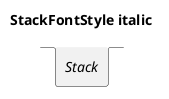 @startuml
'!include ../../../plantuml-styles/plantuml-ae-skinparam-ex.iuml

skinparam StackFontStyle italic

title StackFontStyle italic

stack Stack 
@enduml